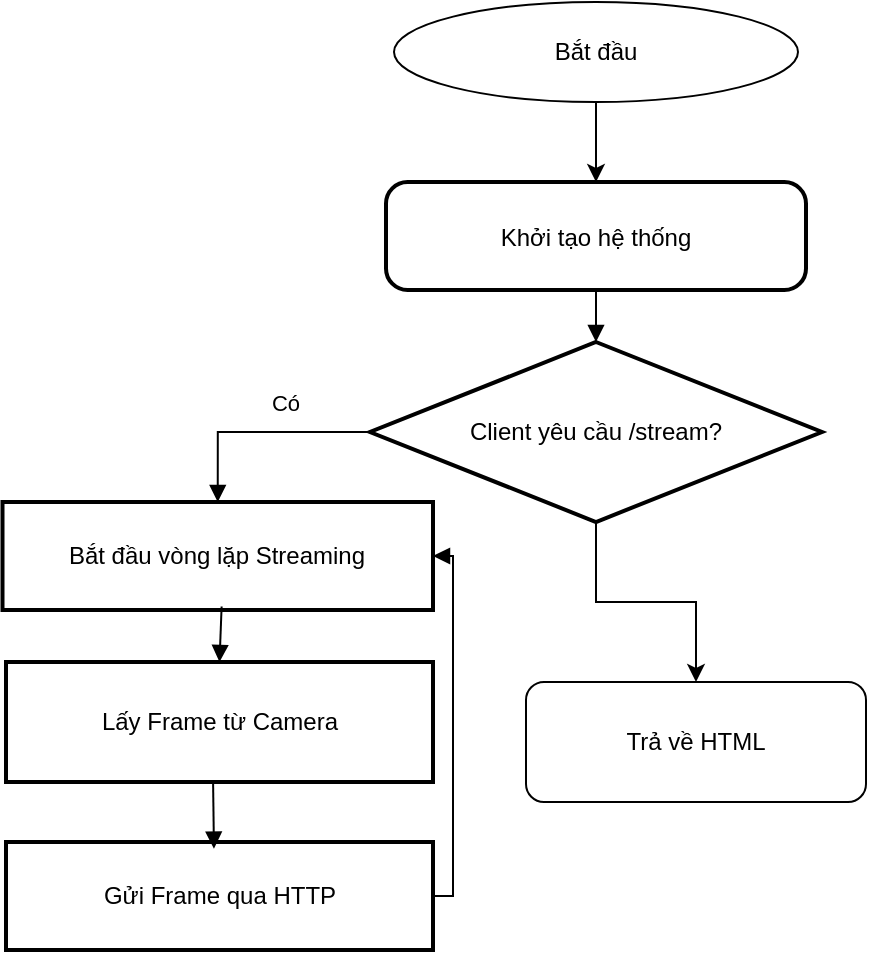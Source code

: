<mxfile version="28.0.6">
  <diagram name="Page-1" id="yb7Dg-AH5tFngoEYusPI">
    <mxGraphModel dx="758" dy="502" grid="1" gridSize="10" guides="1" tooltips="1" connect="1" arrows="1" fold="1" page="1" pageScale="1" pageWidth="850" pageHeight="1100" math="0" shadow="0">
      <root>
        <mxCell id="0" />
        <mxCell id="1" parent="0" />
        <mxCell id="MiAXMzgurx4j8PhFzo7B-49" value="Khởi tạo hệ thống" style="rounded=1;arcSize=20;strokeWidth=2;labelBackgroundColor=none;" vertex="1" parent="1">
          <mxGeometry x="270" y="120" width="210" height="54" as="geometry" />
        </mxCell>
        <mxCell id="MiAXMzgurx4j8PhFzo7B-68" style="edgeStyle=orthogonalEdgeStyle;rounded=0;orthogonalLoop=1;jettySize=auto;html=1;exitX=0.5;exitY=1;exitDx=0;exitDy=0;fontColor=default;labelBackgroundColor=none;" edge="1" parent="1" source="MiAXMzgurx4j8PhFzo7B-50" target="MiAXMzgurx4j8PhFzo7B-67">
          <mxGeometry relative="1" as="geometry" />
        </mxCell>
        <mxCell id="MiAXMzgurx4j8PhFzo7B-50" value="Client yêu cầu /stream?" style="rhombus;strokeWidth=2;whiteSpace=wrap;labelBackgroundColor=none;" vertex="1" parent="1">
          <mxGeometry x="262" y="200" width="226" height="90" as="geometry" />
        </mxCell>
        <mxCell id="MiAXMzgurx4j8PhFzo7B-51" value="Bắt đầu vòng lặp Streaming" style="whiteSpace=wrap;strokeWidth=2;labelBackgroundColor=none;" vertex="1" parent="1">
          <mxGeometry x="78.25" y="280" width="215.25" height="54" as="geometry" />
        </mxCell>
        <mxCell id="MiAXMzgurx4j8PhFzo7B-53" value="Lấy Frame từ Camera" style="whiteSpace=wrap;strokeWidth=2;labelBackgroundColor=none;" vertex="1" parent="1">
          <mxGeometry x="80" y="360" width="213.5" height="60" as="geometry" />
        </mxCell>
        <mxCell id="MiAXMzgurx4j8PhFzo7B-54" value="Gửi Frame qua HTTP" style="whiteSpace=wrap;strokeWidth=2;labelBackgroundColor=none;" vertex="1" parent="1">
          <mxGeometry x="80" y="450" width="213.5" height="54" as="geometry" />
        </mxCell>
        <mxCell id="MiAXMzgurx4j8PhFzo7B-56" value="" style="curved=1;startArrow=none;endArrow=block;exitX=0.5;exitY=1;entryX=0.5;entryY=0;rounded=0;labelBackgroundColor=none;fontColor=default;" edge="1" parent="1" source="MiAXMzgurx4j8PhFzo7B-49" target="MiAXMzgurx4j8PhFzo7B-50">
          <mxGeometry relative="1" as="geometry">
            <Array as="points" />
          </mxGeometry>
        </mxCell>
        <mxCell id="MiAXMzgurx4j8PhFzo7B-57" value="Có" style="startArrow=none;endArrow=block;exitX=0;exitY=0.5;entryX=0.5;entryY=0.01;rounded=0;exitDx=0;exitDy=0;edgeStyle=orthogonalEdgeStyle;labelBackgroundColor=none;fontColor=default;" edge="1" parent="1" source="MiAXMzgurx4j8PhFzo7B-50" target="MiAXMzgurx4j8PhFzo7B-51">
          <mxGeometry x="-0.244" y="-15" relative="1" as="geometry">
            <mxPoint as="offset" />
          </mxGeometry>
        </mxCell>
        <mxCell id="MiAXMzgurx4j8PhFzo7B-59" value="" style="startArrow=none;endArrow=block;exitX=0.509;exitY=0.967;entryX=0.5;entryY=0.01;rounded=0;exitDx=0;exitDy=0;exitPerimeter=0;labelBackgroundColor=none;fontColor=default;" edge="1" parent="1" source="MiAXMzgurx4j8PhFzo7B-51" target="MiAXMzgurx4j8PhFzo7B-53">
          <mxGeometry relative="1" as="geometry" />
        </mxCell>
        <mxCell id="MiAXMzgurx4j8PhFzo7B-60" value="" style="startArrow=none;endArrow=block;exitX=0.485;exitY=1;entryX=0.487;entryY=0.062;rounded=0;entryDx=0;entryDy=0;entryPerimeter=0;exitDx=0;exitDy=0;exitPerimeter=0;labelBackgroundColor=none;fontColor=default;" edge="1" parent="1" source="MiAXMzgurx4j8PhFzo7B-53" target="MiAXMzgurx4j8PhFzo7B-54">
          <mxGeometry relative="1" as="geometry" />
        </mxCell>
        <mxCell id="MiAXMzgurx4j8PhFzo7B-61" value="" style="startArrow=none;endArrow=block;exitX=1;exitY=0.5;entryX=1;entryY=0.5;rounded=0;entryDx=0;entryDy=0;exitDx=0;exitDy=0;edgeStyle=orthogonalEdgeStyle;labelBackgroundColor=none;fontColor=default;" edge="1" parent="1" source="MiAXMzgurx4j8PhFzo7B-54" target="MiAXMzgurx4j8PhFzo7B-51">
          <mxGeometry relative="1" as="geometry" />
        </mxCell>
        <mxCell id="MiAXMzgurx4j8PhFzo7B-66" style="edgeStyle=orthogonalEdgeStyle;rounded=0;orthogonalLoop=1;jettySize=auto;html=1;labelBackgroundColor=none;fontColor=default;" edge="1" parent="1" source="MiAXMzgurx4j8PhFzo7B-63" target="MiAXMzgurx4j8PhFzo7B-49">
          <mxGeometry relative="1" as="geometry" />
        </mxCell>
        <mxCell id="MiAXMzgurx4j8PhFzo7B-63" value="Bắt đầu" style="ellipse;whiteSpace=wrap;html=1;labelBackgroundColor=none;" vertex="1" parent="1">
          <mxGeometry x="274" y="30" width="202" height="50" as="geometry" />
        </mxCell>
        <mxCell id="MiAXMzgurx4j8PhFzo7B-67" value="Trả về HTML" style="rounded=1;whiteSpace=wrap;html=1;labelBackgroundColor=none;" vertex="1" parent="1">
          <mxGeometry x="340" y="370" width="170" height="60" as="geometry" />
        </mxCell>
      </root>
    </mxGraphModel>
  </diagram>
</mxfile>
